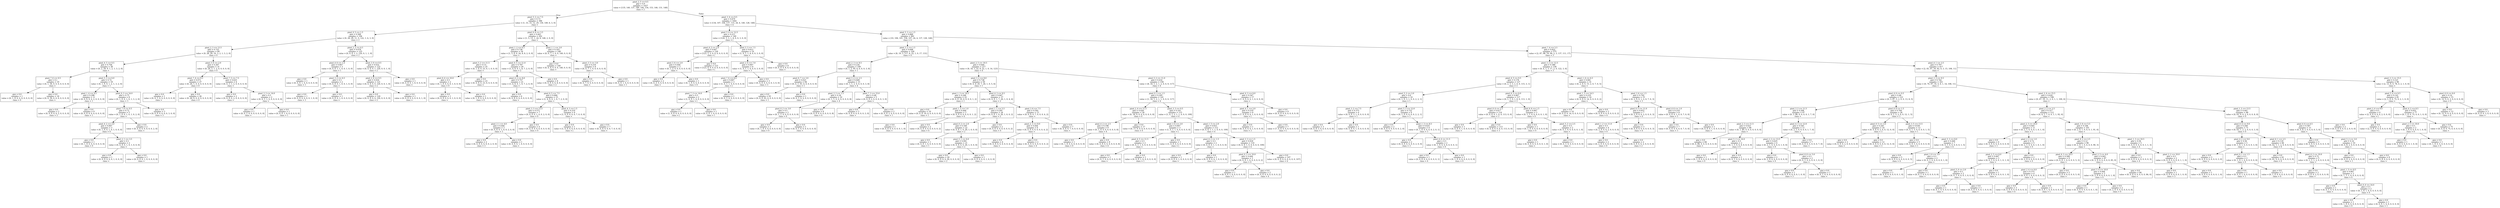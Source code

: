 digraph Tree {
node [shape=box] ;
0 [label="pixel_2_5 <= 0.5\ngini = 0.9\nsamples = 1437\nvalue = [135, 140, 137, 149, 144, 154, 153, 146, 131, 148]\nclass = 2"] ;
1 [label="pixel_5_2 <= 7.5\ngini = 0.73\nsamples = 396\nvalue = [1, 33, 33, 12, 29, 130, 149, 6, 3, 0]\nclass =  "] ;
0 -> 1 [labeldistance=2.5, labelangle=45, headlabel="True"] ;
2 [label="pixel_0_5 <= 1.5\ngini = 0.568\nsamples = 194\nvalue = [0, 28, 20, 11, 5, 122, 1, 4, 3, 0]\nclass = 2"] ;
1 -> 2 ;
3 [label="pixel_2_3 <= 13.5\ngini = 0.725\nsamples = 69\nvalue = [0, 28, 20, 10, 3, 2, 1, 3, 2, 0]\nclass = 0"] ;
2 -> 3 ;
4 [label="pixel_4_5 <= 0.5\ngini = 0.704\nsamples = 38\nvalue = [0, 2, 18, 9, 1, 2, 1, 3, 2, 0]\nclass =  "] ;
3 -> 4 ;
5 [label="pixel_7_6 <= 0.5\ngini = 0.1\nsamples = 19\nvalue = [0, 1, 18, 0, 0, 0, 0, 0, 0, 0]\nclass =  "] ;
4 -> 5 ;
6 [label="gini = 0.0\nsamples = 1\nvalue = [0, 1, 0, 0, 0, 0, 0, 0, 0, 0]\nclass = 0"] ;
5 -> 6 ;
7 [label="gini = 0.0\nsamples = 18\nvalue = [0, 0, 18, 0, 0, 0, 0, 0, 0, 0]\nclass =  "] ;
5 -> 7 ;
8 [label="pixel_5_3 <= 6.0\ngini = 0.72\nsamples = 19\nvalue = [0, 1, 0, 9, 1, 2, 1, 3, 2, 0]\nclass = 1"] ;
4 -> 8 ;
9 [label="pixel_1_4 <= 9.5\ngini = 0.298\nsamples = 11\nvalue = [0, 0, 0, 9, 0, 2, 0, 0, 0, 0]\nclass = 1"] ;
8 -> 9 ;
10 [label="gini = 0.0\nsamples = 2\nvalue = [0, 0, 0, 0, 0, 2, 0, 0, 0, 0]\nclass = 2"] ;
9 -> 10 ;
11 [label="gini = 0.0\nsamples = 9\nvalue = [0, 0, 0, 9, 0, 0, 0, 0, 0, 0]\nclass = 1"] ;
9 -> 11 ;
12 [label="pixel_0_3 <= 14.0\ngini = 0.75\nsamples = 8\nvalue = [0, 1, 0, 0, 1, 0, 1, 3, 2, 0]\nclass = 3"] ;
8 -> 12 ;
13 [label="pixel_7_6 <= 0.5\ngini = 0.72\nsamples = 5\nvalue = [0, 1, 0, 0, 1, 0, 1, 0, 2, 0]\nclass =  "] ;
12 -> 13 ;
14 [label="pixel_4_2 <= 3.0\ngini = 0.667\nsamples = 3\nvalue = [0, 1, 0, 0, 1, 0, 1, 0, 0, 0]\nclass = 0"] ;
13 -> 14 ;
15 [label="gini = 0.0\nsamples = 1\nvalue = [0, 1, 0, 0, 0, 0, 0, 0, 0, 0]\nclass = 0"] ;
14 -> 15 ;
16 [label="pixel_2_1 <= 3.5\ngini = 0.5\nsamples = 2\nvalue = [0, 0, 0, 0, 1, 0, 1, 0, 0, 0]\nclass =  "] ;
14 -> 16 ;
17 [label="gini = 0.0\nsamples = 1\nvalue = [0, 0, 0, 0, 0, 0, 1, 0, 0, 0]\nclass =  "] ;
16 -> 17 ;
18 [label="gini = 0.0\nsamples = 1\nvalue = [0, 0, 0, 0, 1, 0, 0, 0, 0, 0]\nclass =  "] ;
16 -> 18 ;
19 [label="gini = 0.0\nsamples = 2\nvalue = [0, 0, 0, 0, 0, 0, 0, 0, 2, 0]\nclass =  "] ;
13 -> 19 ;
20 [label="gini = 0.0\nsamples = 3\nvalue = [0, 0, 0, 0, 0, 0, 0, 3, 0, 0]\nclass = 3"] ;
12 -> 20 ;
21 [label="pixel_5_6 <= 2.0\ngini = 0.287\nsamples = 31\nvalue = [0, 26, 2, 1, 2, 0, 0, 0, 0, 0]\nclass = 0"] ;
3 -> 21 ;
22 [label="pixel_7_4 <= 9.5\ngini = 0.071\nsamples = 27\nvalue = [0, 26, 1, 0, 0, 0, 0, 0, 0, 0]\nclass = 0"] ;
21 -> 22 ;
23 [label="gini = 0.0\nsamples = 1\nvalue = [0, 0, 1, 0, 0, 0, 0, 0, 0, 0]\nclass =  "] ;
22 -> 23 ;
24 [label="gini = 0.0\nsamples = 26\nvalue = [0, 26, 0, 0, 0, 0, 0, 0, 0, 0]\nclass = 0"] ;
22 -> 24 ;
25 [label="pixel_7_5 <= 7.5\ngini = 0.625\nsamples = 4\nvalue = [0, 0, 1, 1, 2, 0, 0, 0, 0, 0]\nclass =  "] ;
21 -> 25 ;
26 [label="gini = 0.0\nsamples = 2\nvalue = [0, 0, 0, 0, 2, 0, 0, 0, 0, 0]\nclass =  "] ;
25 -> 26 ;
27 [label="pixel_3_3 <= 14.0\ngini = 0.5\nsamples = 2\nvalue = [0, 0, 1, 1, 0, 0, 0, 0, 0, 0]\nclass =  "] ;
25 -> 27 ;
28 [label="gini = 0.0\nsamples = 1\nvalue = [0, 0, 1, 0, 0, 0, 0, 0, 0, 0]\nclass =  "] ;
27 -> 28 ;
29 [label="gini = 0.0\nsamples = 1\nvalue = [0, 0, 0, 1, 0, 0, 0, 0, 0, 0]\nclass = 1"] ;
27 -> 29 ;
30 [label="pixel_2_2 <= 4.5\ngini = 0.078\nsamples = 125\nvalue = [0, 0, 0, 1, 2, 120, 0, 1, 1, 0]\nclass = 2"] ;
2 -> 30 ;
31 [label="pixel_4_6 <= 1.0\ngini = 0.667\nsamples = 3\nvalue = [0, 0, 0, 1, 1, 0, 0, 1, 0, 0]\nclass = 1"] ;
30 -> 31 ;
32 [label="gini = 0.0\nsamples = 1\nvalue = [0, 0, 0, 1, 0, 0, 0, 0, 0, 0]\nclass = 1"] ;
31 -> 32 ;
33 [label="pixel_3_2 <= 6.5\ngini = 0.5\nsamples = 2\nvalue = [0, 0, 0, 0, 1, 0, 0, 1, 0, 0]\nclass =  "] ;
31 -> 33 ;
34 [label="gini = 0.0\nsamples = 1\nvalue = [0, 0, 0, 0, 0, 0, 0, 1, 0, 0]\nclass = 3"] ;
33 -> 34 ;
35 [label="gini = 0.0\nsamples = 1\nvalue = [0, 0, 0, 0, 1, 0, 0, 0, 0, 0]\nclass =  "] ;
33 -> 35 ;
36 [label="pixel_3_0 <= 0.5\ngini = 0.032\nsamples = 122\nvalue = [0, 0, 0, 0, 1, 120, 0, 0, 1, 0]\nclass = 2"] ;
30 -> 36 ;
37 [label="pixel_2_0 <= 0.5\ngini = 0.016\nsamples = 121\nvalue = [0, 0, 0, 0, 0, 120, 0, 0, 1, 0]\nclass = 2"] ;
36 -> 37 ;
38 [label="gini = 0.0\nsamples = 120\nvalue = [0, 0, 0, 0, 0, 120, 0, 0, 0, 0]\nclass = 2"] ;
37 -> 38 ;
39 [label="gini = 0.0\nsamples = 1\nvalue = [0, 0, 0, 0, 0, 0, 0, 0, 1, 0]\nclass =  "] ;
37 -> 39 ;
40 [label="gini = 0.0\nsamples = 1\nvalue = [0, 0, 0, 0, 1, 0, 0, 0, 0, 0]\nclass =  "] ;
36 -> 40 ;
41 [label="pixel_6_6 <= 3.5\ngini = 0.443\nsamples = 202\nvalue = [1, 5, 13, 1, 24, 8, 148, 2, 0, 0]\nclass =  "] ;
1 -> 41 ;
42 [label="pixel_1_2 <= 6.5\ngini = 0.736\nsamples = 54\nvalue = [1, 5, 6, 0, 24, 8, 8, 2, 0, 0]\nclass =  "] ;
41 -> 42 ;
43 [label="pixel_5_2 <= 11.5\ngini = 0.15\nsamples = 25\nvalue = [0, 1, 0, 0, 23, 0, 1, 0, 0, 0]\nclass =  "] ;
42 -> 43 ;
44 [label="pixel_6_4 <= 10.0\ngini = 0.5\nsamples = 2\nvalue = [0, 1, 0, 0, 0, 0, 1, 0, 0, 0]\nclass = 0"] ;
43 -> 44 ;
45 [label="gini = 0.0\nsamples = 1\nvalue = [0, 0, 0, 0, 0, 0, 1, 0, 0, 0]\nclass =  "] ;
44 -> 45 ;
46 [label="gini = 0.0\nsamples = 1\nvalue = [0, 1, 0, 0, 0, 0, 0, 0, 0, 0]\nclass = 0"] ;
44 -> 46 ;
47 [label="gini = 0.0\nsamples = 23\nvalue = [0, 0, 0, 0, 23, 0, 0, 0, 0, 0]\nclass =  "] ;
43 -> 47 ;
48 [label="pixel_0_5 <= 11.0\ngini = 0.797\nsamples = 29\nvalue = [1, 4, 6, 0, 1, 8, 7, 2, 0, 0]\nclass = 2"] ;
42 -> 48 ;
49 [label="pixel_4_2 <= 8.0\ngini = 0.757\nsamples = 21\nvalue = [1, 4, 6, 0, 1, 0, 7, 2, 0, 0]\nclass =  "] ;
48 -> 49 ;
50 [label="gini = 0.0\nsamples = 6\nvalue = [0, 0, 6, 0, 0, 0, 0, 0, 0, 0]\nclass =  "] ;
49 -> 50 ;
51 [label="pixel_6_5 <= 7.5\ngini = 0.684\nsamples = 15\nvalue = [1, 4, 0, 0, 1, 0, 7, 2, 0, 0]\nclass =  "] ;
49 -> 51 ;
52 [label="pixel_3_3 <= 13.5\ngini = 0.571\nsamples = 7\nvalue = [0, 4, 0, 0, 1, 0, 0, 2, 0, 0]\nclass = 0"] ;
51 -> 52 ;
53 [label="pixel_3_1 <= 4.0\ngini = 0.444\nsamples = 3\nvalue = [0, 0, 0, 0, 1, 0, 0, 2, 0, 0]\nclass = 3"] ;
52 -> 53 ;
54 [label="gini = 0.0\nsamples = 2\nvalue = [0, 0, 0, 0, 0, 0, 0, 2, 0, 0]\nclass = 3"] ;
53 -> 54 ;
55 [label="gini = 0.0\nsamples = 1\nvalue = [0, 0, 0, 0, 1, 0, 0, 0, 0, 0]\nclass =  "] ;
53 -> 55 ;
56 [label="gini = 0.0\nsamples = 4\nvalue = [0, 4, 0, 0, 0, 0, 0, 0, 0, 0]\nclass = 0"] ;
52 -> 56 ;
57 [label="pixel_4_3 <= 1.5\ngini = 0.219\nsamples = 8\nvalue = [1, 0, 0, 0, 0, 0, 7, 0, 0, 0]\nclass =  "] ;
51 -> 57 ;
58 [label="gini = 0.0\nsamples = 1\nvalue = [1, 0, 0, 0, 0, 0, 0, 0, 0, 0]\nclass = ["] ;
57 -> 58 ;
59 [label="gini = 0.0\nsamples = 7\nvalue = [0, 0, 0, 0, 0, 0, 7, 0, 0, 0]\nclass =  "] ;
57 -> 59 ;
60 [label="gini = 0.0\nsamples = 8\nvalue = [0, 0, 0, 0, 0, 8, 0, 0, 0, 0]\nclass = 2"] ;
48 -> 60 ;
61 [label="pixel_1_1 <= 3.0\ngini = 0.103\nsamples = 148\nvalue = [0, 0, 7, 1, 0, 0, 140, 0, 0, 0]\nclass =  "] ;
41 -> 61 ;
62 [label="gini = 0.0\nsamples = 140\nvalue = [0, 0, 0, 0, 0, 0, 140, 0, 0, 0]\nclass =  "] ;
61 -> 62 ;
63 [label="pixel_3_5 <= 3.0\ngini = 0.219\nsamples = 8\nvalue = [0, 0, 7, 1, 0, 0, 0, 0, 0, 0]\nclass =  "] ;
61 -> 63 ;
64 [label="gini = 0.0\nsamples = 7\nvalue = [0, 0, 7, 0, 0, 0, 0, 0, 0, 0]\nclass =  "] ;
63 -> 64 ;
65 [label="gini = 0.0\nsamples = 1\nvalue = [0, 0, 0, 1, 0, 0, 0, 0, 0, 0]\nclass = 1"] ;
63 -> 65 ;
66 [label="pixel_3_4 <= 0.5\ngini = 0.879\nsamples = 1041\nvalue = [134, 107, 104, 137, 115, 24, 4, 140, 128, 148]\nclass = 4"] ;
0 -> 66 [labeldistance=2.5, labelangle=-45, headlabel="False"] ;
67 [label="pixel_5_4 <= 12.5\ngini = 0.211\nsamples = 140\nvalue = [124, 1, 3, 1, 8, 0, 0, 3, 0, 0]\nclass = ["] ;
66 -> 67 ;
68 [label="pixel_4_2 <= 2.0\ngini = 0.047\nsamples = 126\nvalue = [123, 1, 2, 0, 0, 0, 0, 0, 0, 0]\nclass = ["] ;
67 -> 68 ;
69 [label="pixel_5_6 <= 2.0\ngini = 0.444\nsamples = 3\nvalue = [0, 1, 2, 0, 0, 0, 0, 0, 0, 0]\nclass =  "] ;
68 -> 69 ;
70 [label="gini = 0.0\nsamples = 2\nvalue = [0, 0, 2, 0, 0, 0, 0, 0, 0, 0]\nclass =  "] ;
69 -> 70 ;
71 [label="gini = 0.0\nsamples = 1\nvalue = [0, 1, 0, 0, 0, 0, 0, 0, 0, 0]\nclass = 0"] ;
69 -> 71 ;
72 [label="gini = 0.0\nsamples = 123\nvalue = [123, 0, 0, 0, 0, 0, 0, 0, 0, 0]\nclass = ["] ;
68 -> 72 ;
73 [label="pixel_5_3 <= 7.5\ngini = 0.612\nsamples = 14\nvalue = [1, 0, 1, 1, 8, 0, 0, 3, 0, 0]\nclass =  "] ;
67 -> 73 ;
74 [label="pixel_2_6 <= 7.0\ngini = 0.667\nsamples = 6\nvalue = [1, 0, 1, 1, 0, 0, 0, 3, 0, 0]\nclass = 3"] ;
73 -> 74 ;
75 [label="pixel_7_6 <= 8.0\ngini = 0.667\nsamples = 3\nvalue = [1, 0, 1, 1, 0, 0, 0, 0, 0, 0]\nclass = ["] ;
74 -> 75 ;
76 [label="pixel_7_3 <= 14.0\ngini = 0.5\nsamples = 2\nvalue = [1, 0, 0, 1, 0, 0, 0, 0, 0, 0]\nclass = ["] ;
75 -> 76 ;
77 [label="gini = 0.0\nsamples = 1\nvalue = [1, 0, 0, 0, 0, 0, 0, 0, 0, 0]\nclass = ["] ;
76 -> 77 ;
78 [label="gini = 0.0\nsamples = 1\nvalue = [0, 0, 0, 1, 0, 0, 0, 0, 0, 0]\nclass = 1"] ;
76 -> 78 ;
79 [label="gini = 0.0\nsamples = 1\nvalue = [0, 0, 1, 0, 0, 0, 0, 0, 0, 0]\nclass =  "] ;
75 -> 79 ;
80 [label="gini = 0.0\nsamples = 3\nvalue = [0, 0, 0, 0, 0, 0, 0, 3, 0, 0]\nclass = 3"] ;
74 -> 80 ;
81 [label="gini = 0.0\nsamples = 8\nvalue = [0, 0, 0, 0, 8, 0, 0, 0, 0, 0]\nclass =  "] ;
73 -> 81 ;
82 [label="pixel_5_3 <= 1.5\ngini = 0.866\nsamples = 901\nvalue = [10, 106, 101, 136, 107, 24, 4, 137, 128, 148]\nclass = 4"] ;
66 -> 82 ;
83 [label="pixel_3_2 <= 1.5\ngini = 0.698\nsamples = 326\nvalue = [8, 19, 3, 117, 8, 22, 1, 0, 17, 131]\nclass = 4"] ;
82 -> 83 ;
84 [label="pixel_2_3 <= 8.5\ngini = 0.234\nsamples = 109\nvalue = [0, 1, 2, 95, 0, 0, 0, 0, 3, 8]\nclass = 1"] ;
83 -> 84 ;
85 [label="pixel_6_7 <= 3.0\ngini = 0.021\nsamples = 94\nvalue = [0, 0, 1, 93, 0, 0, 0, 0, 0, 0]\nclass = 1"] ;
84 -> 85 ;
86 [label="gini = 0.0\nsamples = 93\nvalue = [0, 0, 0, 93, 0, 0, 0, 0, 0, 0]\nclass = 1"] ;
85 -> 86 ;
87 [label="gini = 0.0\nsamples = 1\nvalue = [0, 0, 1, 0, 0, 0, 0, 0, 0, 0]\nclass =  "] ;
85 -> 87 ;
88 [label="pixel_5_2 <= 2.5\ngini = 0.649\nsamples = 15\nvalue = [0, 1, 1, 2, 0, 0, 0, 0, 3, 8]\nclass = 4"] ;
84 -> 88 ;
89 [label="pixel_3_3 <= 1.5\ngini = 0.34\nsamples = 10\nvalue = [0, 1, 1, 0, 0, 0, 0, 0, 0, 8]\nclass = 4"] ;
88 -> 89 ;
90 [label="pixel_0_2 <= 3.0\ngini = 0.5\nsamples = 2\nvalue = [0, 1, 1, 0, 0, 0, 0, 0, 0, 0]\nclass = 0"] ;
89 -> 90 ;
91 [label="gini = 0.0\nsamples = 1\nvalue = [0, 1, 0, 0, 0, 0, 0, 0, 0, 0]\nclass = 0"] ;
90 -> 91 ;
92 [label="gini = 0.0\nsamples = 1\nvalue = [0, 0, 1, 0, 0, 0, 0, 0, 0, 0]\nclass =  "] ;
90 -> 92 ;
93 [label="gini = 0.0\nsamples = 8\nvalue = [0, 0, 0, 0, 0, 0, 0, 0, 0, 8]\nclass = 4"] ;
89 -> 93 ;
94 [label="pixel_7_3 <= 15.0\ngini = 0.48\nsamples = 5\nvalue = [0, 0, 0, 2, 0, 0, 0, 0, 3, 0]\nclass =  "] ;
88 -> 94 ;
95 [label="gini = 0.0\nsamples = 3\nvalue = [0, 0, 0, 0, 0, 0, 0, 0, 3, 0]\nclass =  "] ;
94 -> 95 ;
96 [label="gini = 0.0\nsamples = 2\nvalue = [0, 0, 0, 2, 0, 0, 0, 0, 0, 0]\nclass = 1"] ;
94 -> 96 ;
97 [label="pixel_2_5 <= 10.5\ngini = 0.644\nsamples = 217\nvalue = [8, 18, 1, 22, 8, 22, 1, 0, 14, 123]\nclass = 4"] ;
83 -> 97 ;
98 [label="pixel_3_2 <= 8.0\ngini = 0.738\nsamples = 59\nvalue = [0, 0, 0, 20, 7, 20, 1, 0, 5, 6]\nclass = 1"] ;
97 -> 98 ;
99 [label="pixel_1_3 <= 14.5\ngini = 0.244\nsamples = 22\nvalue = [0, 0, 0, 19, 0, 0, 0, 0, 1, 2]\nclass = 1"] ;
98 -> 99 ;
100 [label="gini = 0.0\nsamples = 19\nvalue = [0, 0, 0, 19, 0, 0, 0, 0, 0, 0]\nclass = 1"] ;
99 -> 100 ;
101 [label="pixel_1_5 <= 1.0\ngini = 0.444\nsamples = 3\nvalue = [0, 0, 0, 0, 0, 0, 0, 0, 1, 2]\nclass = 4"] ;
99 -> 101 ;
102 [label="gini = 0.0\nsamples = 1\nvalue = [0, 0, 0, 0, 0, 0, 0, 0, 1, 0]\nclass =  "] ;
101 -> 102 ;
103 [label="gini = 0.0\nsamples = 2\nvalue = [0, 0, 0, 0, 0, 0, 0, 0, 0, 2]\nclass = 4"] ;
101 -> 103 ;
104 [label="pixel_4_3 <= 9.5\ngini = 0.647\nsamples = 37\nvalue = [0, 0, 0, 1, 7, 20, 1, 0, 4, 4]\nclass = 2"] ;
98 -> 104 ;
105 [label="pixel_1_1 <= 5.5\ngini = 0.295\nsamples = 24\nvalue = [0, 0, 0, 1, 0, 20, 1, 0, 0, 2]\nclass = 2"] ;
104 -> 105 ;
106 [label="pixel_0_2 <= 2.0\ngini = 0.169\nsamples = 22\nvalue = [0, 0, 0, 1, 0, 20, 1, 0, 0, 0]\nclass = 2"] ;
105 -> 106 ;
107 [label="gini = 0.0\nsamples = 1\nvalue = [0, 0, 0, 1, 0, 0, 0, 0, 0, 0]\nclass = 1"] ;
106 -> 107 ;
108 [label="pixel_5_1 <= 6.0\ngini = 0.091\nsamples = 21\nvalue = [0, 0, 0, 0, 0, 20, 1, 0, 0, 0]\nclass = 2"] ;
106 -> 108 ;
109 [label="gini = 0.0\nsamples = 20\nvalue = [0, 0, 0, 0, 0, 20, 0, 0, 0, 0]\nclass = 2"] ;
108 -> 109 ;
110 [label="gini = 0.0\nsamples = 1\nvalue = [0, 0, 0, 0, 0, 0, 1, 0, 0, 0]\nclass =  "] ;
108 -> 110 ;
111 [label="gini = 0.0\nsamples = 2\nvalue = [0, 0, 0, 0, 0, 0, 0, 0, 0, 2]\nclass = 4"] ;
105 -> 111 ;
112 [label="pixel_3_6 <= 7.5\ngini = 0.592\nsamples = 13\nvalue = [0, 0, 0, 0, 7, 0, 0, 0, 4, 2]\nclass =  "] ;
104 -> 112 ;
113 [label="pixel_2_3 <= 8.0\ngini = 0.444\nsamples = 6\nvalue = [0, 0, 0, 0, 0, 0, 0, 0, 4, 2]\nclass =  "] ;
112 -> 113 ;
114 [label="gini = 0.0\nsamples = 4\nvalue = [0, 0, 0, 0, 0, 0, 0, 0, 4, 0]\nclass =  "] ;
113 -> 114 ;
115 [label="gini = 0.0\nsamples = 2\nvalue = [0, 0, 0, 0, 0, 0, 0, 0, 0, 2]\nclass = 4"] ;
113 -> 115 ;
116 [label="gini = 0.0\nsamples = 7\nvalue = [0, 0, 0, 0, 7, 0, 0, 0, 0, 0]\nclass =  "] ;
112 -> 116 ;
117 [label="pixel_5_2 <= 11.0\ngini = 0.432\nsamples = 158\nvalue = [8, 18, 1, 2, 1, 2, 0, 0, 9, 117]\nclass = 4"] ;
97 -> 117 ;
118 [label="pixel_0_3 <= 1.5\ngini = 0.295\nsamples = 141\nvalue = [1, 18, 1, 2, 1, 1, 0, 0, 0, 117]\nclass = 4"] ;
117 -> 118 ;
119 [label="pixel_2_4 <= 11.5\ngini = 0.426\nsamples = 26\nvalue = [0, 18, 0, 0, 0, 0, 0, 0, 0, 8]\nclass = 0"] ;
118 -> 119 ;
120 [label="pixel_4_2 <= 2.5\ngini = 0.198\nsamples = 9\nvalue = [0, 1, 0, 0, 0, 0, 0, 0, 0, 8]\nclass = 4"] ;
119 -> 120 ;
121 [label="gini = 0.0\nsamples = 1\nvalue = [0, 1, 0, 0, 0, 0, 0, 0, 0, 0]\nclass = 0"] ;
120 -> 121 ;
122 [label="gini = 0.0\nsamples = 8\nvalue = [0, 0, 0, 0, 0, 0, 0, 0, 0, 8]\nclass = 4"] ;
120 -> 122 ;
123 [label="gini = 0.0\nsamples = 17\nvalue = [0, 17, 0, 0, 0, 0, 0, 0, 0, 0]\nclass = 0"] ;
119 -> 123 ;
124 [label="pixel_3_3 <= 0.5\ngini = 0.101\nsamples = 115\nvalue = [1, 0, 1, 2, 1, 1, 0, 0, 0, 109]\nclass = 4"] ;
118 -> 124 ;
125 [label="pixel_3_6 <= 3.0\ngini = 0.667\nsamples = 3\nvalue = [1, 0, 1, 1, 0, 0, 0, 0, 0, 0]\nclass = ["] ;
124 -> 125 ;
126 [label="pixel_4_5 <= 11.5\ngini = 0.5\nsamples = 2\nvalue = [0, 0, 1, 1, 0, 0, 0, 0, 0, 0]\nclass =  "] ;
125 -> 126 ;
127 [label="gini = 0.0\nsamples = 1\nvalue = [0, 0, 1, 0, 0, 0, 0, 0, 0, 0]\nclass =  "] ;
126 -> 127 ;
128 [label="gini = 0.0\nsamples = 1\nvalue = [0, 0, 0, 1, 0, 0, 0, 0, 0, 0]\nclass = 1"] ;
126 -> 128 ;
129 [label="gini = 0.0\nsamples = 1\nvalue = [1, 0, 0, 0, 0, 0, 0, 0, 0, 0]\nclass = ["] ;
125 -> 129 ;
130 [label="pixel_1_5 <= 2.0\ngini = 0.053\nsamples = 112\nvalue = [0, 0, 0, 1, 1, 1, 0, 0, 0, 109]\nclass = 4"] ;
124 -> 130 ;
131 [label="pixel_6_2 <= 1.5\ngini = 0.5\nsamples = 2\nvalue = [0, 0, 0, 0, 1, 1, 0, 0, 0, 0]\nclass =  "] ;
130 -> 131 ;
132 [label="gini = 0.0\nsamples = 1\nvalue = [0, 0, 0, 0, 1, 0, 0, 0, 0, 0]\nclass =  "] ;
131 -> 132 ;
133 [label="gini = 0.0\nsamples = 1\nvalue = [0, 0, 0, 0, 0, 1, 0, 0, 0, 0]\nclass = 2"] ;
131 -> 133 ;
134 [label="pixel_3_3 <= 1.5\ngini = 0.018\nsamples = 110\nvalue = [0, 0, 0, 1, 0, 0, 0, 0, 0, 109]\nclass = 4"] ;
130 -> 134 ;
135 [label="pixel_0_3 <= 10.0\ngini = 0.444\nsamples = 3\nvalue = [0, 0, 0, 1, 0, 0, 0, 0, 0, 2]\nclass = 4"] ;
134 -> 135 ;
136 [label="gini = 0.0\nsamples = 1\nvalue = [0, 0, 0, 1, 0, 0, 0, 0, 0, 0]\nclass = 1"] ;
135 -> 136 ;
137 [label="gini = 0.0\nsamples = 2\nvalue = [0, 0, 0, 0, 0, 0, 0, 0, 0, 2]\nclass = 4"] ;
135 -> 137 ;
138 [label="gini = 0.0\nsamples = 107\nvalue = [0, 0, 0, 0, 0, 0, 0, 0, 0, 107]\nclass = 4"] ;
134 -> 138 ;
139 [label="pixel_4_3 <= 6.0\ngini = 0.547\nsamples = 17\nvalue = [7, 0, 0, 0, 0, 1, 0, 0, 9, 0]\nclass =  "] ;
117 -> 139 ;
140 [label="pixel_4_1 <= 2.0\ngini = 0.219\nsamples = 8\nvalue = [7, 0, 0, 0, 0, 1, 0, 0, 0, 0]\nclass = ["] ;
139 -> 140 ;
141 [label="gini = 0.0\nsamples = 1\nvalue = [0, 0, 0, 0, 0, 1, 0, 0, 0, 0]\nclass = 2"] ;
140 -> 141 ;
142 [label="gini = 0.0\nsamples = 7\nvalue = [7, 0, 0, 0, 0, 0, 0, 0, 0, 0]\nclass = ["] ;
140 -> 142 ;
143 [label="gini = 0.0\nsamples = 9\nvalue = [0, 0, 0, 0, 0, 0, 0, 0, 9, 0]\nclass =  "] ;
139 -> 143 ;
144 [label="pixel_7_4 <= 5.5\ngini = 0.822\nsamples = 575\nvalue = [2, 87, 98, 19, 99, 2, 3, 137, 111, 17]\nclass = 3"] ;
82 -> 144 ;
145 [label="pixel_3_2 <= 12.5\ngini = 0.389\nsamples = 158\nvalue = [0, 4, 1, 3, 17, 2, 0, 122, 3, 6]\nclass = 3"] ;
144 -> 145 ;
146 [label="pixel_4_5 <= 0.5\ngini = 0.178\nsamples = 127\nvalue = [0, 2, 1, 3, 2, 0, 0, 115, 3, 1]\nclass = 3"] ;
145 -> 146 ;
147 [label="pixel_5_2 <= 2.0\ngini = 0.8\nsamples = 10\nvalue = [0, 1, 0, 3, 1, 0, 0, 2, 2, 1]\nclass = 1"] ;
146 -> 147 ;
148 [label="pixel_3_2 <= 7.5\ngini = 0.375\nsamples = 4\nvalue = [0, 0, 0, 3, 1, 0, 0, 0, 0, 0]\nclass = 1"] ;
147 -> 148 ;
149 [label="gini = 0.0\nsamples = 3\nvalue = [0, 0, 0, 3, 0, 0, 0, 0, 0, 0]\nclass = 1"] ;
148 -> 149 ;
150 [label="gini = 0.0\nsamples = 1\nvalue = [0, 0, 0, 0, 1, 0, 0, 0, 0, 0]\nclass =  "] ;
148 -> 150 ;
151 [label="pixel_5_3 <= 12.0\ngini = 0.722\nsamples = 6\nvalue = [0, 1, 0, 0, 0, 0, 0, 2, 2, 1]\nclass = 3"] ;
147 -> 151 ;
152 [label="gini = 0.0\nsamples = 2\nvalue = [0, 0, 0, 0, 0, 0, 0, 0, 2, 0]\nclass =  "] ;
151 -> 152 ;
153 [label="pixel_1_3 <= 8.5\ngini = 0.625\nsamples = 4\nvalue = [0, 1, 0, 0, 0, 0, 0, 2, 0, 1]\nclass = 3"] ;
151 -> 153 ;
154 [label="gini = 0.0\nsamples = 2\nvalue = [0, 0, 0, 0, 0, 0, 0, 2, 0, 0]\nclass = 3"] ;
153 -> 154 ;
155 [label="pixel_4_4 <= 11.5\ngini = 0.5\nsamples = 2\nvalue = [0, 1, 0, 0, 0, 0, 0, 0, 0, 1]\nclass = 0"] ;
153 -> 155 ;
156 [label="gini = 0.0\nsamples = 1\nvalue = [0, 0, 0, 0, 0, 0, 0, 0, 0, 1]\nclass = 4"] ;
155 -> 156 ;
157 [label="gini = 0.0\nsamples = 1\nvalue = [0, 1, 0, 0, 0, 0, 0, 0, 0, 0]\nclass = 0"] ;
155 -> 157 ;
158 [label="pixel_6_5 <= 6.0\ngini = 0.067\nsamples = 117\nvalue = [0, 1, 1, 0, 1, 0, 0, 113, 1, 0]\nclass = 3"] ;
146 -> 158 ;
159 [label="pixel_0_4 <= 2.5\ngini = 0.017\nsamples = 114\nvalue = [0, 0, 0, 0, 1, 0, 0, 113, 0, 0]\nclass = 3"] ;
158 -> 159 ;
160 [label="gini = 0.0\nsamples = 1\nvalue = [0, 0, 0, 0, 1, 0, 0, 0, 0, 0]\nclass =  "] ;
159 -> 160 ;
161 [label="gini = 0.0\nsamples = 113\nvalue = [0, 0, 0, 0, 0, 0, 0, 113, 0, 0]\nclass = 3"] ;
159 -> 161 ;
162 [label="pixel_6_6 <= 1.5\ngini = 0.667\nsamples = 3\nvalue = [0, 1, 1, 0, 0, 0, 0, 0, 1, 0]\nclass = 0"] ;
158 -> 162 ;
163 [label="gini = 0.0\nsamples = 1\nvalue = [0, 1, 0, 0, 0, 0, 0, 0, 0, 0]\nclass = 0"] ;
162 -> 163 ;
164 [label="pixel_5_2 <= 2.5\ngini = 0.5\nsamples = 2\nvalue = [0, 0, 1, 0, 0, 0, 0, 0, 1, 0]\nclass =  "] ;
162 -> 164 ;
165 [label="gini = 0.0\nsamples = 1\nvalue = [0, 0, 0, 0, 0, 0, 0, 0, 1, 0]\nclass =  "] ;
164 -> 165 ;
166 [label="gini = 0.0\nsamples = 1\nvalue = [0, 0, 1, 0, 0, 0, 0, 0, 0, 0]\nclass =  "] ;
164 -> 166 ;
167 [label="pixel_1_4 <= 6.5\ngini = 0.681\nsamples = 31\nvalue = [0, 2, 0, 0, 15, 2, 0, 7, 0, 5]\nclass =  "] ;
145 -> 167 ;
168 [label="pixel_1_5 <= 14.5\ngini = 0.219\nsamples = 16\nvalue = [0, 0, 0, 0, 14, 0, 0, 0, 0, 2]\nclass =  "] ;
167 -> 168 ;
169 [label="gini = 0.0\nsamples = 14\nvalue = [0, 0, 0, 0, 14, 0, 0, 0, 0, 0]\nclass =  "] ;
168 -> 169 ;
170 [label="gini = 0.0\nsamples = 2\nvalue = [0, 0, 0, 0, 0, 0, 0, 0, 0, 2]\nclass = 4"] ;
168 -> 170 ;
171 [label="pixel_3_6 <= 1.5\ngini = 0.702\nsamples = 15\nvalue = [0, 2, 0, 0, 1, 2, 0, 7, 0, 3]\nclass = 3"] ;
167 -> 171 ;
172 [label="pixel_0_5 <= 11.0\ngini = 0.653\nsamples = 7\nvalue = [0, 2, 0, 0, 0, 2, 0, 0, 0, 3]\nclass = 4"] ;
171 -> 172 ;
173 [label="pixel_1_2 <= 11.0\ngini = 0.5\nsamples = 4\nvalue = [0, 2, 0, 0, 0, 2, 0, 0, 0, 0]\nclass = 0"] ;
172 -> 173 ;
174 [label="gini = 0.0\nsamples = 2\nvalue = [0, 2, 0, 0, 0, 0, 0, 0, 0, 0]\nclass = 0"] ;
173 -> 174 ;
175 [label="gini = 0.0\nsamples = 2\nvalue = [0, 0, 0, 0, 0, 2, 0, 0, 0, 0]\nclass = 2"] ;
173 -> 175 ;
176 [label="gini = 0.0\nsamples = 3\nvalue = [0, 0, 0, 0, 0, 0, 0, 0, 0, 3]\nclass = 4"] ;
172 -> 176 ;
177 [label="pixel_4_6 <= 1.0\ngini = 0.219\nsamples = 8\nvalue = [0, 0, 0, 0, 1, 0, 0, 7, 0, 0]\nclass = 3"] ;
171 -> 177 ;
178 [label="gini = 0.0\nsamples = 7\nvalue = [0, 0, 0, 0, 0, 0, 0, 7, 0, 0]\nclass = 3"] ;
177 -> 178 ;
179 [label="gini = 0.0\nsamples = 1\nvalue = [0, 0, 0, 0, 1, 0, 0, 0, 0, 0]\nclass =  "] ;
177 -> 179 ;
180 [label="pixel_4_1 <= 3.5\ngini = 0.797\nsamples = 417\nvalue = [2, 83, 97, 16, 82, 0, 3, 15, 108, 11]\nclass =  "] ;
144 -> 180 ;
181 [label="pixel_3_3 <= 9.5\ngini = 0.742\nsamples = 321\nvalue = [0, 70, 97, 16, 4, 0, 1, 14, 108, 11]\nclass =  "] ;
180 -> 181 ;
182 [label="pixel_4_6 <= 0.5\ngini = 0.48\nsamples = 123\nvalue = [0, 3, 87, 5, 2, 0, 0, 13, 8, 5]\nclass =  "] ;
181 -> 182 ;
183 [label="pixel_3_2 <= 11.5\ngini = 0.208\nsamples = 97\nvalue = [0, 3, 86, 0, 0, 0, 0, 1, 7, 0]\nclass =  "] ;
182 -> 183 ;
184 [label="pixel_2_3 <= 11.5\ngini = 0.023\nsamples = 86\nvalue = [0, 1, 85, 0, 0, 0, 0, 0, 0, 0]\nclass =  "] ;
183 -> 184 ;
185 [label="gini = 0.0\nsamples = 84\nvalue = [0, 0, 84, 0, 0, 0, 0, 0, 0, 0]\nclass =  "] ;
184 -> 185 ;
186 [label="pixel_5_3 <= 14.0\ngini = 0.5\nsamples = 2\nvalue = [0, 1, 1, 0, 0, 0, 0, 0, 0, 0]\nclass = 0"] ;
184 -> 186 ;
187 [label="gini = 0.0\nsamples = 1\nvalue = [0, 1, 0, 0, 0, 0, 0, 0, 0, 0]\nclass = 0"] ;
186 -> 187 ;
188 [label="gini = 0.0\nsamples = 1\nvalue = [0, 0, 1, 0, 0, 0, 0, 0, 0, 0]\nclass =  "] ;
186 -> 188 ;
189 [label="pixel_4_3 <= 12.0\ngini = 0.545\nsamples = 11\nvalue = [0, 2, 1, 0, 0, 0, 0, 1, 7, 0]\nclass =  "] ;
183 -> 189 ;
190 [label="pixel_2_2 <= 13.5\ngini = 0.625\nsamples = 4\nvalue = [0, 2, 1, 0, 0, 0, 0, 1, 0, 0]\nclass = 0"] ;
189 -> 190 ;
191 [label="gini = 0.0\nsamples = 2\nvalue = [0, 2, 0, 0, 0, 0, 0, 0, 0, 0]\nclass = 0"] ;
190 -> 191 ;
192 [label="pixel_6_6 <= 5.0\ngini = 0.5\nsamples = 2\nvalue = [0, 0, 1, 0, 0, 0, 0, 1, 0, 0]\nclass =  "] ;
190 -> 192 ;
193 [label="gini = 0.0\nsamples = 1\nvalue = [0, 0, 0, 0, 0, 0, 0, 1, 0, 0]\nclass = 3"] ;
192 -> 193 ;
194 [label="gini = 0.0\nsamples = 1\nvalue = [0, 0, 1, 0, 0, 0, 0, 0, 0, 0]\nclass =  "] ;
192 -> 194 ;
195 [label="gini = 0.0\nsamples = 7\nvalue = [0, 0, 0, 0, 0, 0, 0, 0, 7, 0]\nclass =  "] ;
189 -> 195 ;
196 [label="pixel_6_6 <= 1.5\ngini = 0.704\nsamples = 26\nvalue = [0, 0, 1, 5, 2, 0, 0, 12, 1, 5]\nclass = 3"] ;
182 -> 196 ;
197 [label="pixel_0_5 <= 3.0\ngini = 0.245\nsamples = 14\nvalue = [0, 0, 0, 0, 2, 0, 0, 12, 0, 0]\nclass = 3"] ;
196 -> 197 ;
198 [label="gini = 0.0\nsamples = 2\nvalue = [0, 0, 0, 0, 2, 0, 0, 0, 0, 0]\nclass =  "] ;
197 -> 198 ;
199 [label="gini = 0.0\nsamples = 12\nvalue = [0, 0, 0, 0, 0, 0, 0, 12, 0, 0]\nclass = 3"] ;
197 -> 199 ;
200 [label="pixel_3_5 <= 13.5\ngini = 0.639\nsamples = 12\nvalue = [0, 0, 1, 5, 0, 0, 0, 0, 1, 5]\nclass = 1"] ;
196 -> 200 ;
201 [label="gini = 0.0\nsamples = 5\nvalue = [0, 0, 0, 5, 0, 0, 0, 0, 0, 0]\nclass = 1"] ;
200 -> 201 ;
202 [label="pixel_5_3 <= 8.0\ngini = 0.449\nsamples = 7\nvalue = [0, 0, 1, 0, 0, 0, 0, 0, 1, 5]\nclass = 4"] ;
200 -> 202 ;
203 [label="gini = 0.0\nsamples = 5\nvalue = [0, 0, 0, 0, 0, 0, 0, 0, 0, 5]\nclass = 4"] ;
202 -> 203 ;
204 [label="pixel_3_6 <= 3.0\ngini = 0.5\nsamples = 2\nvalue = [0, 0, 1, 0, 0, 0, 0, 0, 1, 0]\nclass =  "] ;
202 -> 204 ;
205 [label="gini = 0.0\nsamples = 1\nvalue = [0, 0, 0, 0, 0, 0, 0, 0, 1, 0]\nclass =  "] ;
204 -> 205 ;
206 [label="gini = 0.0\nsamples = 1\nvalue = [0, 0, 1, 0, 0, 0, 0, 0, 0, 0]\nclass =  "] ;
204 -> 206 ;
207 [label="pixel_2_4 <= 15.5\ngini = 0.624\nsamples = 198\nvalue = [0, 67, 10, 11, 2, 0, 1, 1, 100, 6]\nclass =  "] ;
181 -> 207 ;
208 [label="pixel_2_2 <= 2.5\ngini = 0.317\nsamples = 112\nvalue = [0, 4, 1, 7, 0, 0, 1, 1, 92, 6]\nclass =  "] ;
207 -> 208 ;
209 [label="pixel_2_3 <= 10.0\ngini = 0.645\nsamples = 11\nvalue = [0, 2, 1, 6, 0, 0, 1, 0, 1, 0]\nclass = 1"] ;
208 -> 209 ;
210 [label="gini = 0.0\nsamples = 6\nvalue = [0, 0, 0, 6, 0, 0, 0, 0, 0, 0]\nclass = 1"] ;
209 -> 210 ;
211 [label="pixel_2_2 <= 1.0\ngini = 0.72\nsamples = 5\nvalue = [0, 2, 1, 0, 0, 0, 1, 0, 1, 0]\nclass = 0"] ;
209 -> 211 ;
212 [label="pixel_2_5 <= 6.0\ngini = 0.667\nsamples = 3\nvalue = [0, 0, 1, 0, 0, 0, 1, 0, 1, 0]\nclass =  "] ;
211 -> 212 ;
213 [label="pixel_5_4 <= 2.0\ngini = 0.5\nsamples = 2\nvalue = [0, 0, 1, 0, 0, 0, 1, 0, 0, 0]\nclass =  "] ;
212 -> 213 ;
214 [label="gini = 0.0\nsamples = 1\nvalue = [0, 0, 1, 0, 0, 0, 0, 0, 0, 0]\nclass =  "] ;
213 -> 214 ;
215 [label="gini = 0.0\nsamples = 1\nvalue = [0, 0, 0, 0, 0, 0, 1, 0, 0, 0]\nclass =  "] ;
213 -> 215 ;
216 [label="gini = 0.0\nsamples = 1\nvalue = [0, 0, 0, 0, 0, 0, 0, 0, 1, 0]\nclass =  "] ;
212 -> 216 ;
217 [label="gini = 0.0\nsamples = 2\nvalue = [0, 2, 0, 0, 0, 0, 0, 0, 0, 0]\nclass = 0"] ;
211 -> 217 ;
218 [label="pixel_3_6 <= 5.5\ngini = 0.184\nsamples = 101\nvalue = [0, 2, 0, 1, 0, 0, 0, 1, 91, 6]\nclass =  "] ;
208 -> 218 ;
219 [label="pixel_6_2 <= 2.5\ngini = 0.12\nsamples = 96\nvalue = [0, 2, 0, 1, 0, 0, 0, 0, 90, 3]\nclass =  "] ;
218 -> 219 ;
220 [label="pixel_6_3 <= 10.5\ngini = 0.568\nsamples = 9\nvalue = [0, 0, 0, 1, 0, 0, 0, 0, 5, 3]\nclass =  "] ;
219 -> 220 ;
221 [label="pixel_2_4 <= 6.0\ngini = 0.375\nsamples = 4\nvalue = [0, 0, 0, 1, 0, 0, 0, 0, 0, 3]\nclass = 4"] ;
220 -> 221 ;
222 [label="gini = 0.0\nsamples = 3\nvalue = [0, 0, 0, 0, 0, 0, 0, 0, 0, 3]\nclass = 4"] ;
221 -> 222 ;
223 [label="gini = 0.0\nsamples = 1\nvalue = [0, 0, 0, 1, 0, 0, 0, 0, 0, 0]\nclass = 1"] ;
221 -> 223 ;
224 [label="gini = 0.0\nsamples = 5\nvalue = [0, 0, 0, 0, 0, 0, 0, 0, 5, 0]\nclass =  "] ;
220 -> 224 ;
225 [label="pixel_2_5 <= 4.0\ngini = 0.045\nsamples = 87\nvalue = [0, 2, 0, 0, 0, 0, 0, 0, 85, 0]\nclass =  "] ;
219 -> 225 ;
226 [label="pixel_5_4 <= 10.0\ngini = 0.444\nsamples = 3\nvalue = [0, 2, 0, 0, 0, 0, 0, 0, 1, 0]\nclass = 0"] ;
225 -> 226 ;
227 [label="gini = 0.0\nsamples = 1\nvalue = [0, 0, 0, 0, 0, 0, 0, 0, 1, 0]\nclass =  "] ;
226 -> 227 ;
228 [label="gini = 0.0\nsamples = 2\nvalue = [0, 2, 0, 0, 0, 0, 0, 0, 0, 0]\nclass = 0"] ;
226 -> 228 ;
229 [label="gini = 0.0\nsamples = 84\nvalue = [0, 0, 0, 0, 0, 0, 0, 0, 84, 0]\nclass =  "] ;
225 -> 229 ;
230 [label="pixel_1_3 <= 10.5\ngini = 0.56\nsamples = 5\nvalue = [0, 0, 0, 0, 0, 0, 0, 1, 1, 3]\nclass = 4"] ;
218 -> 230 ;
231 [label="gini = 0.0\nsamples = 3\nvalue = [0, 0, 0, 0, 0, 0, 0, 0, 0, 3]\nclass = 4"] ;
230 -> 231 ;
232 [label="pixel_2_2 <= 10.0\ngini = 0.5\nsamples = 2\nvalue = [0, 0, 0, 0, 0, 0, 0, 1, 1, 0]\nclass = 3"] ;
230 -> 232 ;
233 [label="gini = 0.0\nsamples = 1\nvalue = [0, 0, 0, 0, 0, 0, 0, 1, 0, 0]\nclass = 3"] ;
232 -> 233 ;
234 [label="gini = 0.0\nsamples = 1\nvalue = [0, 0, 0, 0, 0, 0, 0, 0, 1, 0]\nclass =  "] ;
232 -> 234 ;
235 [label="pixel_1_2 <= 13.5\ngini = 0.441\nsamples = 86\nvalue = [0, 63, 9, 4, 2, 0, 0, 0, 8, 0]\nclass = 0"] ;
207 -> 235 ;
236 [label="pixel_6_4 <= 9.0\ngini = 0.209\nsamples = 71\nvalue = [0, 63, 1, 2, 2, 0, 0, 0, 3, 0]\nclass = 0"] ;
235 -> 236 ;
237 [label="pixel_4_2 <= 9.0\ngini = 0.56\nsamples = 5\nvalue = [0, 1, 0, 1, 0, 0, 0, 0, 3, 0]\nclass =  "] ;
236 -> 237 ;
238 [label="gini = 0.0\nsamples = 3\nvalue = [0, 0, 0, 0, 0, 0, 0, 0, 3, 0]\nclass =  "] ;
237 -> 238 ;
239 [label="pixel_6_1 <= 1.5\ngini = 0.5\nsamples = 2\nvalue = [0, 1, 0, 1, 0, 0, 0, 0, 0, 0]\nclass = 0"] ;
237 -> 239 ;
240 [label="gini = 0.0\nsamples = 1\nvalue = [0, 0, 0, 1, 0, 0, 0, 0, 0, 0]\nclass = 1"] ;
239 -> 240 ;
241 [label="gini = 0.0\nsamples = 1\nvalue = [0, 1, 0, 0, 0, 0, 0, 0, 0, 0]\nclass = 0"] ;
239 -> 241 ;
242 [label="pixel_6_1 <= 2.5\ngini = 0.116\nsamples = 66\nvalue = [0, 62, 1, 1, 2, 0, 0, 0, 0, 0]\nclass = 0"] ;
236 -> 242 ;
243 [label="gini = 0.0\nsamples = 61\nvalue = [0, 61, 0, 0, 0, 0, 0, 0, 0, 0]\nclass = 0"] ;
242 -> 243 ;
244 [label="pixel_6_2 <= 10.0\ngini = 0.72\nsamples = 5\nvalue = [0, 1, 1, 1, 2, 0, 0, 0, 0, 0]\nclass =  "] ;
242 -> 244 ;
245 [label="gini = 0.0\nsamples = 2\nvalue = [0, 0, 0, 0, 2, 0, 0, 0, 0, 0]\nclass =  "] ;
244 -> 245 ;
246 [label="pixel_1_5 <= 8.5\ngini = 0.667\nsamples = 3\nvalue = [0, 1, 1, 1, 0, 0, 0, 0, 0, 0]\nclass = 0"] ;
244 -> 246 ;
247 [label="gini = 0.0\nsamples = 1\nvalue = [0, 0, 1, 0, 0, 0, 0, 0, 0, 0]\nclass =  "] ;
246 -> 247 ;
248 [label="pixel_0_4 <= 14.0\ngini = 0.5\nsamples = 2\nvalue = [0, 1, 0, 1, 0, 0, 0, 0, 0, 0]\nclass = 0"] ;
246 -> 248 ;
249 [label="gini = 0.0\nsamples = 1\nvalue = [0, 1, 0, 0, 0, 0, 0, 0, 0, 0]\nclass = 0"] ;
248 -> 249 ;
250 [label="gini = 0.0\nsamples = 1\nvalue = [0, 0, 0, 1, 0, 0, 0, 0, 0, 0]\nclass = 1"] ;
248 -> 250 ;
251 [label="pixel_6_6 <= 0.5\ngini = 0.587\nsamples = 15\nvalue = [0, 0, 8, 2, 0, 0, 0, 0, 5, 0]\nclass =  "] ;
235 -> 251 ;
252 [label="gini = 0.0\nsamples = 5\nvalue = [0, 0, 0, 0, 0, 0, 0, 0, 5, 0]\nclass =  "] ;
251 -> 252 ;
253 [label="pixel_5_2 <= 3.0\ngini = 0.32\nsamples = 10\nvalue = [0, 0, 8, 2, 0, 0, 0, 0, 0, 0]\nclass =  "] ;
251 -> 253 ;
254 [label="gini = 0.0\nsamples = 2\nvalue = [0, 0, 0, 2, 0, 0, 0, 0, 0, 0]\nclass = 1"] ;
253 -> 254 ;
255 [label="gini = 0.0\nsamples = 8\nvalue = [0, 0, 8, 0, 0, 0, 0, 0, 0, 0]\nclass =  "] ;
253 -> 255 ;
256 [label="pixel_3_3 <= 15.5\ngini = 0.321\nsamples = 96\nvalue = [2, 13, 0, 0, 78, 0, 2, 1, 0, 0]\nclass =  "] ;
180 -> 256 ;
257 [label="pixel_5_4 <= 6.5\ngini = 0.141\nsamples = 81\nvalue = [2, 1, 0, 0, 75, 0, 2, 1, 0, 0]\nclass =  "] ;
256 -> 257 ;
258 [label="pixel_2_4 <= 9.0\ngini = 0.5\nsamples = 4\nvalue = [2, 0, 0, 0, 0, 0, 2, 0, 0, 0]\nclass = ["] ;
257 -> 258 ;
259 [label="gini = 0.0\nsamples = 2\nvalue = [0, 0, 0, 0, 0, 0, 2, 0, 0, 0]\nclass =  "] ;
258 -> 259 ;
260 [label="gini = 0.0\nsamples = 2\nvalue = [2, 0, 0, 0, 0, 0, 0, 0, 0, 0]\nclass = ["] ;
258 -> 260 ;
261 [label="pixel_4_2 <= 8.5\ngini = 0.051\nsamples = 77\nvalue = [0, 1, 0, 0, 75, 0, 0, 1, 0, 0]\nclass =  "] ;
257 -> 261 ;
262 [label="pixel_2_5 <= 10.0\ngini = 0.5\nsamples = 2\nvalue = [0, 1, 0, 0, 0, 0, 0, 1, 0, 0]\nclass = 0"] ;
261 -> 262 ;
263 [label="gini = 0.0\nsamples = 1\nvalue = [0, 0, 0, 0, 0, 0, 0, 1, 0, 0]\nclass = 3"] ;
262 -> 263 ;
264 [label="gini = 0.0\nsamples = 1\nvalue = [0, 1, 0, 0, 0, 0, 0, 0, 0, 0]\nclass = 0"] ;
262 -> 264 ;
265 [label="gini = 0.0\nsamples = 75\nvalue = [0, 0, 0, 0, 75, 0, 0, 0, 0, 0]\nclass =  "] ;
261 -> 265 ;
266 [label="pixel_4_6 <= 6.0\ngini = 0.32\nsamples = 15\nvalue = [0, 12, 0, 0, 3, 0, 0, 0, 0, 0]\nclass = 0"] ;
256 -> 266 ;
267 [label="gini = 0.0\nsamples = 12\nvalue = [0, 12, 0, 0, 0, 0, 0, 0, 0, 0]\nclass = 0"] ;
266 -> 267 ;
268 [label="gini = 0.0\nsamples = 3\nvalue = [0, 0, 0, 0, 3, 0, 0, 0, 0, 0]\nclass =  "] ;
266 -> 268 ;
}